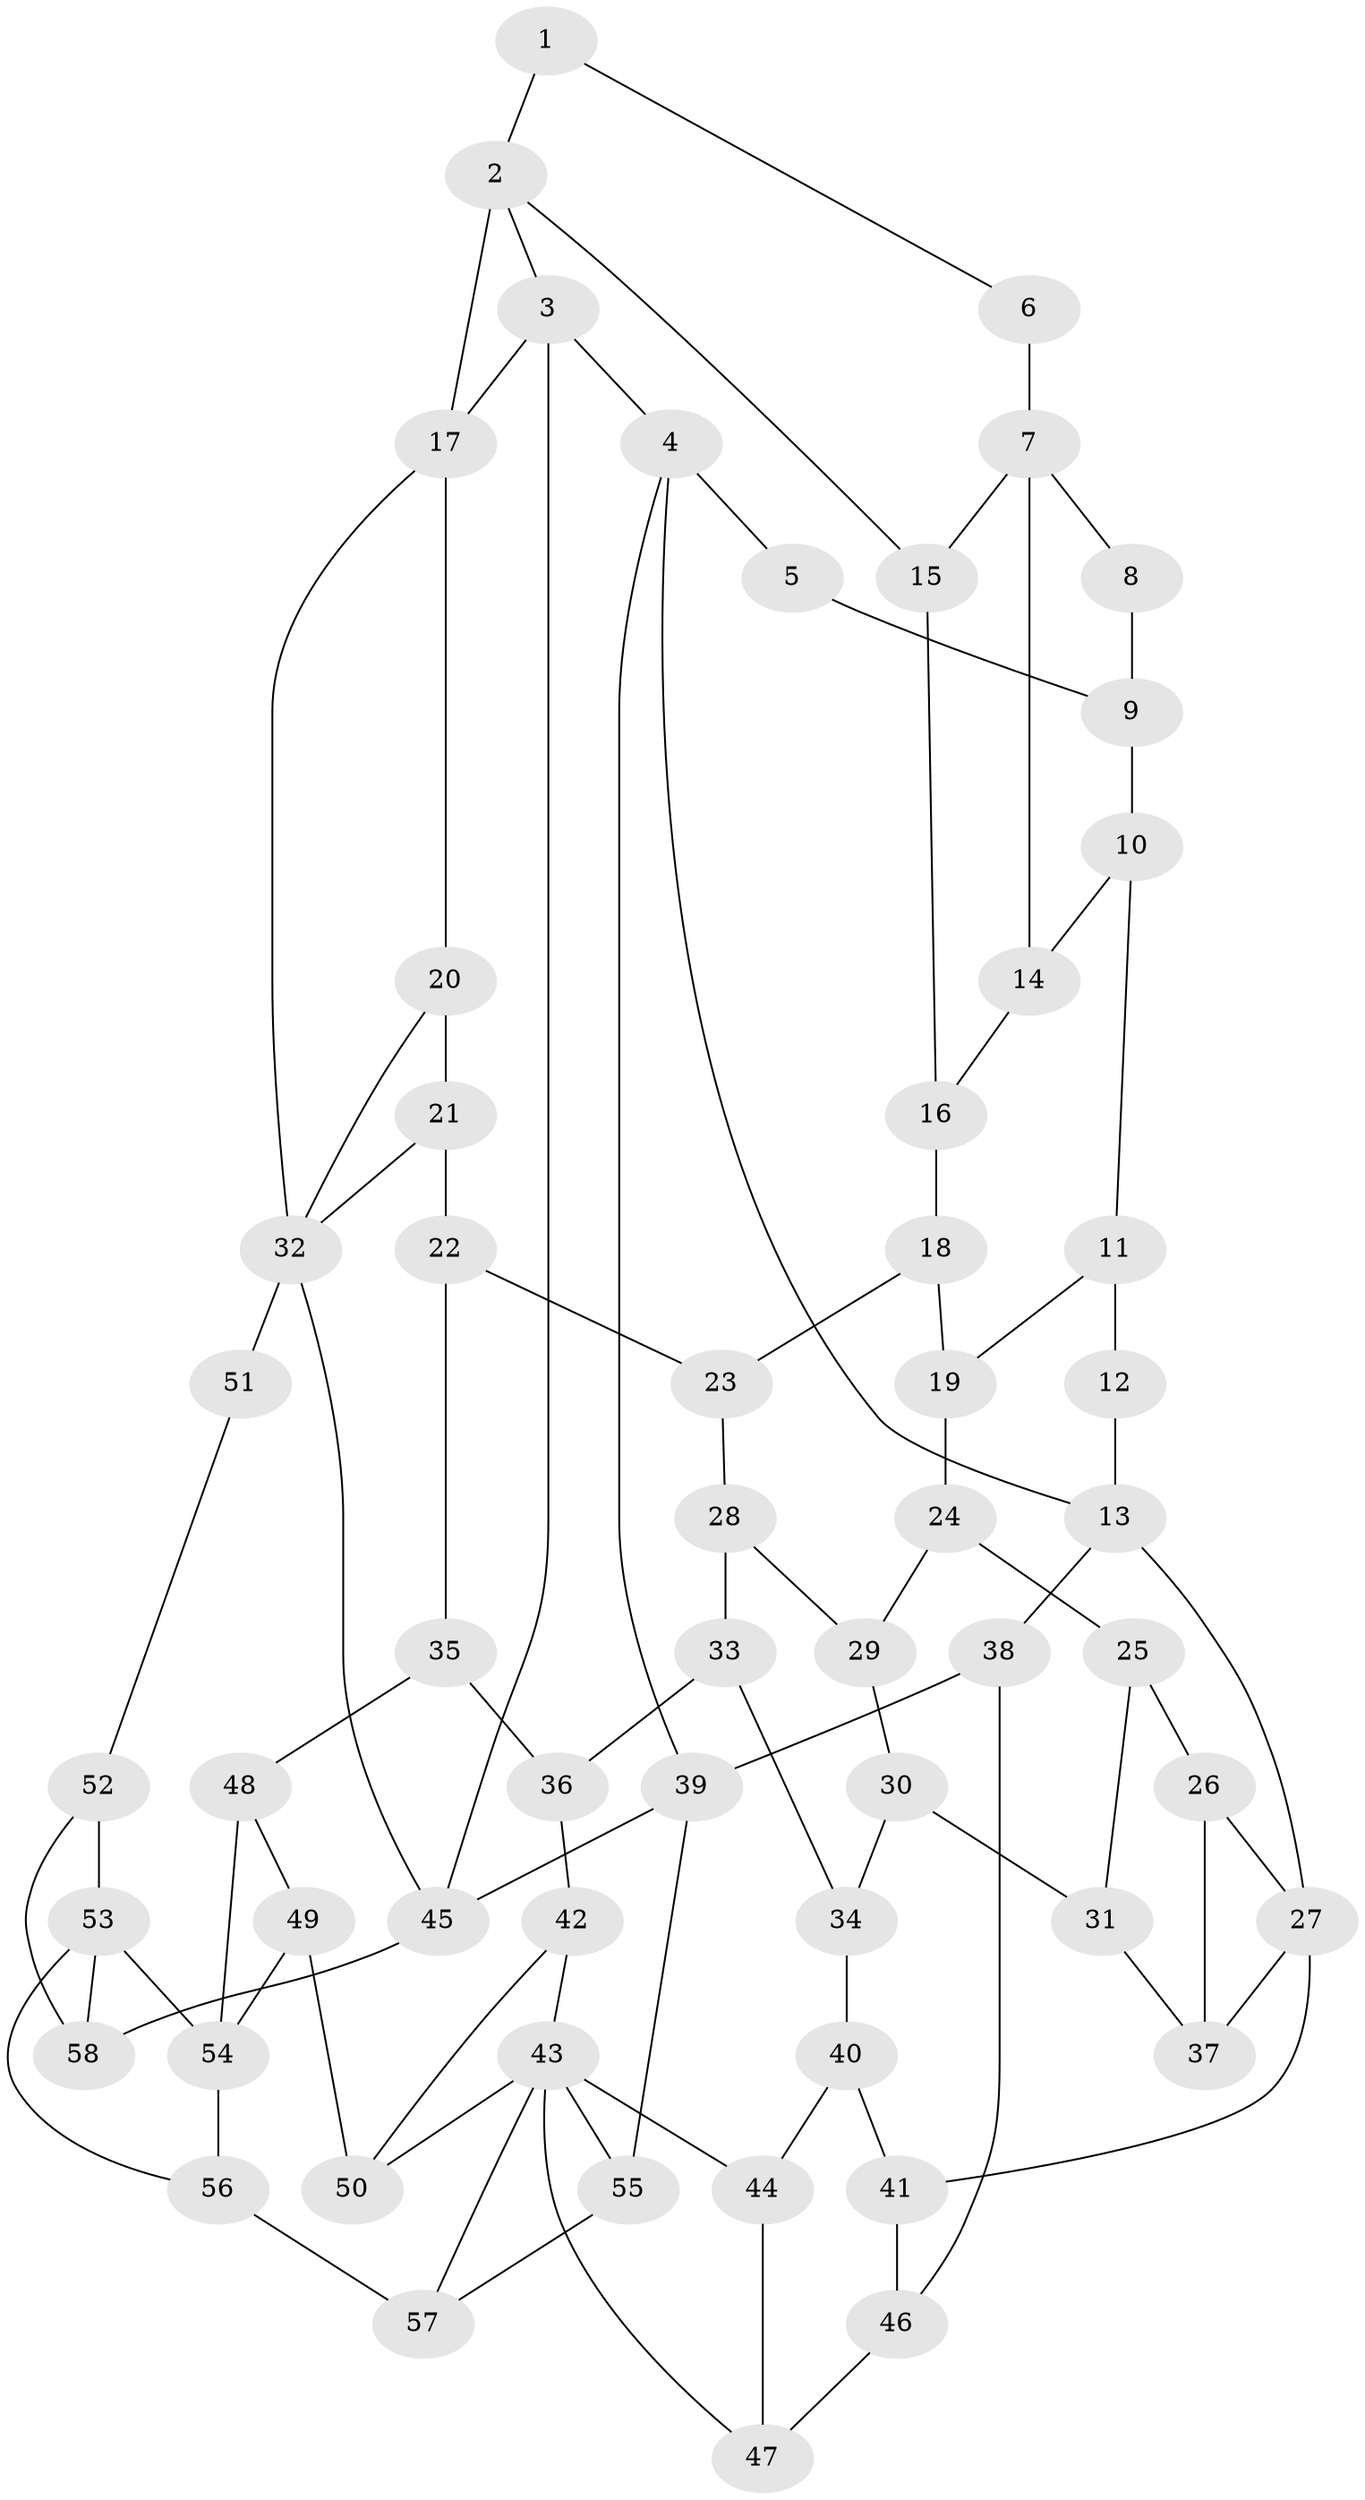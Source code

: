 // original degree distribution, {3: 0.024390243902439025, 4: 0.24390243902439024, 6: 0.21951219512195122, 5: 0.5121951219512195}
// Generated by graph-tools (version 1.1) at 2025/54/03/04/25 22:54:10]
// undirected, 58 vertices, 92 edges
graph export_dot {
  node [color=gray90,style=filled];
  1;
  2;
  3;
  4;
  5;
  6;
  7;
  8;
  9;
  10;
  11;
  12;
  13;
  14;
  15;
  16;
  17;
  18;
  19;
  20;
  21;
  22;
  23;
  24;
  25;
  26;
  27;
  28;
  29;
  30;
  31;
  32;
  33;
  34;
  35;
  36;
  37;
  38;
  39;
  40;
  41;
  42;
  43;
  44;
  45;
  46;
  47;
  48;
  49;
  50;
  51;
  52;
  53;
  54;
  55;
  56;
  57;
  58;
  1 -- 2 [weight=1.0];
  1 -- 6 [weight=1.0];
  2 -- 3 [weight=1.0];
  2 -- 15 [weight=1.0];
  2 -- 17 [weight=3.0];
  3 -- 4 [weight=1.0];
  3 -- 17 [weight=1.0];
  3 -- 45 [weight=1.0];
  4 -- 5 [weight=1.0];
  4 -- 13 [weight=1.0];
  4 -- 39 [weight=1.0];
  5 -- 9 [weight=1.0];
  6 -- 7 [weight=2.0];
  7 -- 8 [weight=2.0];
  7 -- 14 [weight=1.0];
  7 -- 15 [weight=1.0];
  8 -- 9 [weight=1.0];
  9 -- 10 [weight=1.0];
  10 -- 11 [weight=1.0];
  10 -- 14 [weight=1.0];
  11 -- 12 [weight=1.0];
  11 -- 19 [weight=1.0];
  12 -- 13 [weight=2.0];
  13 -- 27 [weight=2.0];
  13 -- 38 [weight=1.0];
  14 -- 16 [weight=1.0];
  15 -- 16 [weight=1.0];
  16 -- 18 [weight=1.0];
  17 -- 20 [weight=1.0];
  17 -- 32 [weight=1.0];
  18 -- 19 [weight=1.0];
  18 -- 23 [weight=1.0];
  19 -- 24 [weight=1.0];
  20 -- 21 [weight=1.0];
  20 -- 32 [weight=1.0];
  21 -- 22 [weight=1.0];
  21 -- 32 [weight=1.0];
  22 -- 23 [weight=1.0];
  22 -- 35 [weight=1.0];
  23 -- 28 [weight=1.0];
  24 -- 25 [weight=1.0];
  24 -- 29 [weight=1.0];
  25 -- 26 [weight=1.0];
  25 -- 31 [weight=1.0];
  26 -- 27 [weight=1.0];
  26 -- 37 [weight=1.0];
  27 -- 37 [weight=1.0];
  27 -- 41 [weight=1.0];
  28 -- 29 [weight=1.0];
  28 -- 33 [weight=1.0];
  29 -- 30 [weight=1.0];
  30 -- 31 [weight=1.0];
  30 -- 34 [weight=1.0];
  31 -- 37 [weight=1.0];
  32 -- 45 [weight=1.0];
  32 -- 51 [weight=2.0];
  33 -- 34 [weight=1.0];
  33 -- 36 [weight=1.0];
  34 -- 40 [weight=1.0];
  35 -- 36 [weight=1.0];
  35 -- 48 [weight=1.0];
  36 -- 42 [weight=1.0];
  38 -- 39 [weight=1.0];
  38 -- 46 [weight=1.0];
  39 -- 45 [weight=1.0];
  39 -- 55 [weight=1.0];
  40 -- 41 [weight=1.0];
  40 -- 44 [weight=1.0];
  41 -- 46 [weight=1.0];
  42 -- 43 [weight=1.0];
  42 -- 50 [weight=1.0];
  43 -- 44 [weight=1.0];
  43 -- 47 [weight=1.0];
  43 -- 50 [weight=1.0];
  43 -- 55 [weight=1.0];
  43 -- 57 [weight=1.0];
  44 -- 47 [weight=1.0];
  45 -- 58 [weight=1.0];
  46 -- 47 [weight=1.0];
  48 -- 49 [weight=1.0];
  48 -- 54 [weight=1.0];
  49 -- 50 [weight=1.0];
  49 -- 54 [weight=1.0];
  51 -- 52 [weight=1.0];
  52 -- 53 [weight=1.0];
  52 -- 58 [weight=1.0];
  53 -- 54 [weight=2.0];
  53 -- 56 [weight=1.0];
  53 -- 58 [weight=1.0];
  54 -- 56 [weight=2.0];
  55 -- 57 [weight=1.0];
  56 -- 57 [weight=1.0];
}
